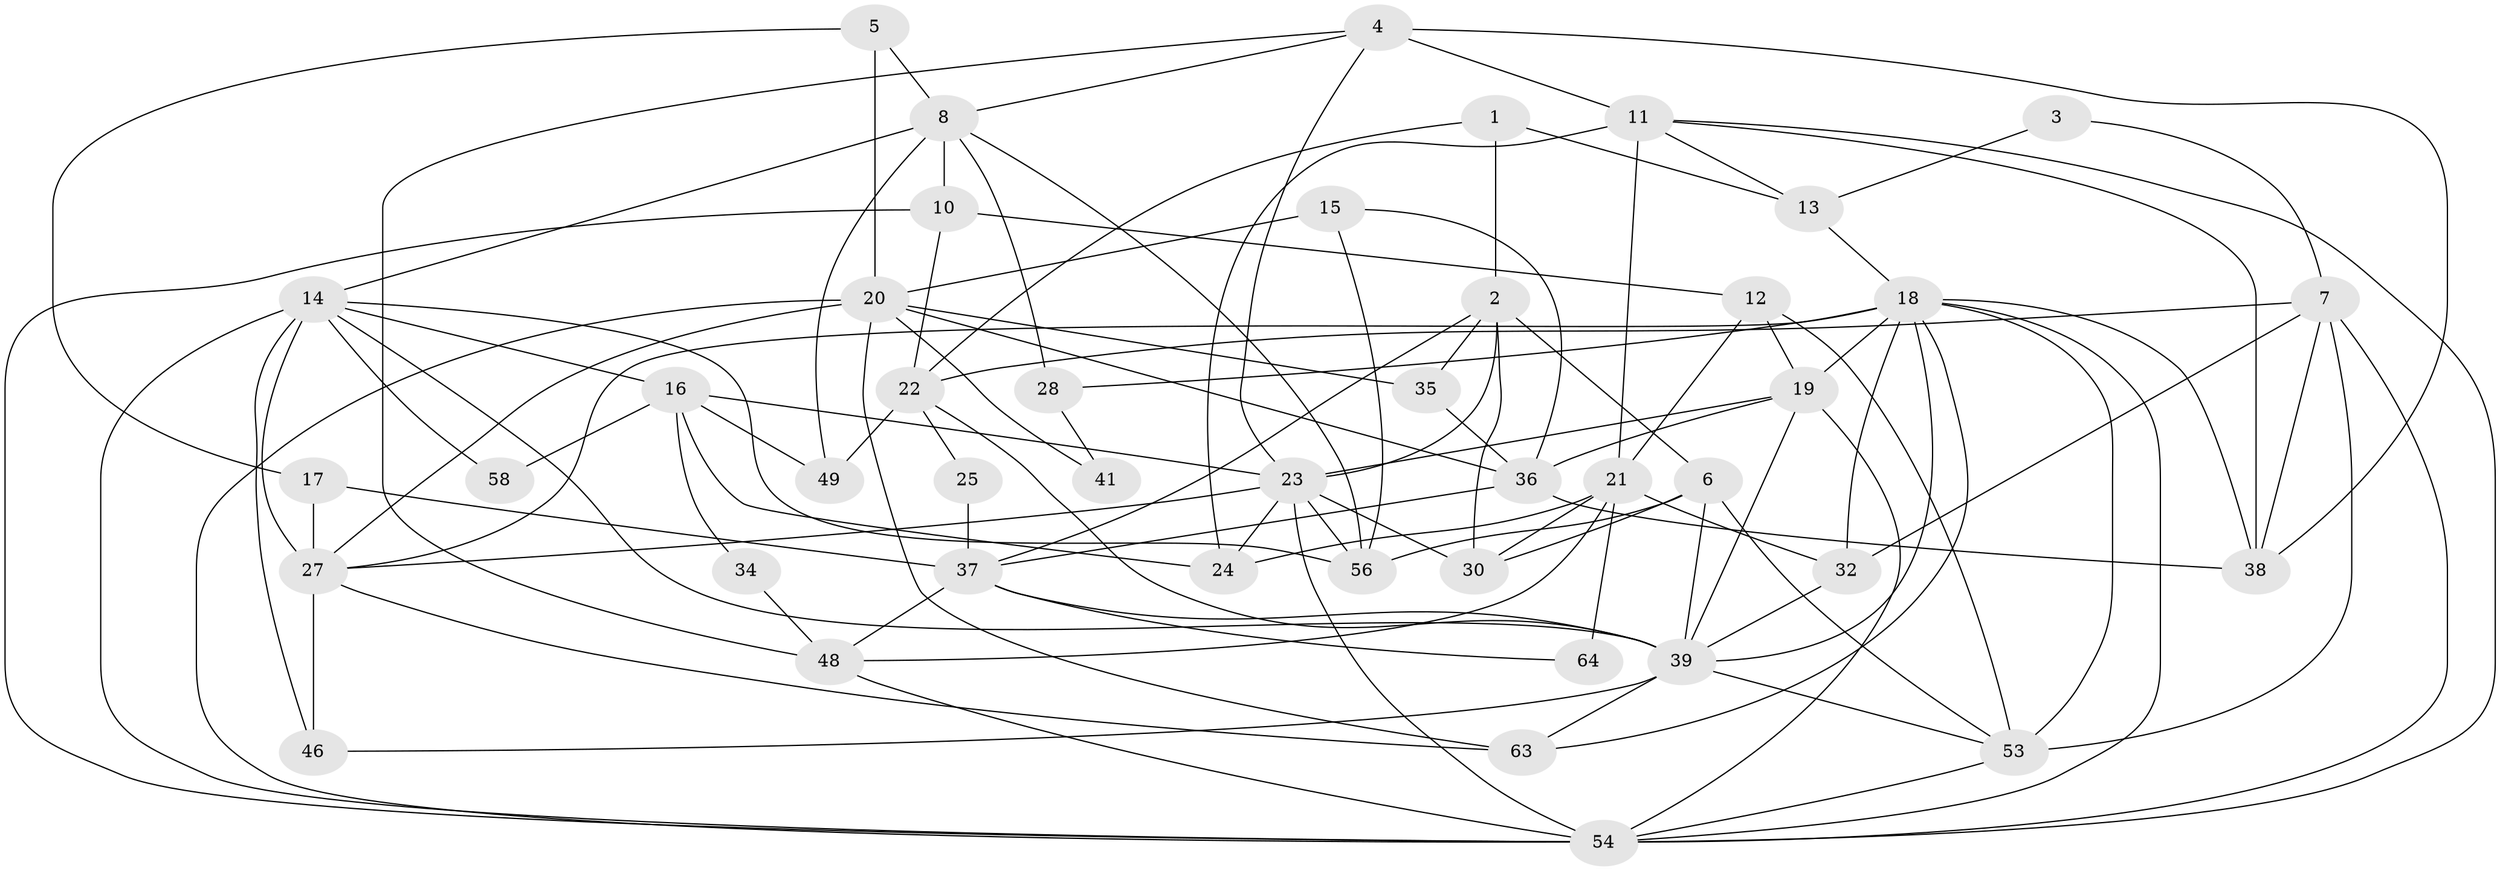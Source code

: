 // Generated by graph-tools (version 1.1) at 2025/52/02/27/25 19:52:04]
// undirected, 44 vertices, 110 edges
graph export_dot {
graph [start="1"]
  node [color=gray90,style=filled];
  1;
  2 [super="+9"];
  3;
  4 [super="+62"];
  5;
  6;
  7 [super="+51"];
  8 [super="+44"];
  10 [super="+33"];
  11 [super="+31"];
  12 [super="+60"];
  13 [super="+43"];
  14 [super="+29"];
  15;
  16 [super="+26"];
  17 [super="+45"];
  18 [super="+47"];
  19 [super="+55"];
  20 [super="+57"];
  21 [super="+42"];
  22 [super="+40"];
  23 [super="+61"];
  24;
  25;
  27 [super="+69"];
  28;
  30;
  32;
  34;
  35;
  36 [super="+67"];
  37 [super="+52"];
  38;
  39 [super="+50"];
  41;
  46;
  48 [super="+59"];
  49;
  53 [super="+68"];
  54 [super="+65"];
  56 [super="+66"];
  58;
  63;
  64;
  1 -- 2;
  1 -- 13;
  1 -- 22;
  2 -- 6;
  2 -- 37;
  2 -- 30;
  2 -- 35;
  2 -- 23;
  3 -- 13;
  3 -- 7;
  4 -- 8;
  4 -- 48;
  4 -- 11 [weight=2];
  4 -- 38;
  4 -- 23;
  5 -- 20;
  5 -- 8;
  5 -- 17;
  6 -- 56;
  6 -- 30;
  6 -- 39;
  6 -- 53;
  7 -- 32;
  7 -- 54;
  7 -- 53;
  7 -- 38;
  7 -- 22;
  8 -- 49;
  8 -- 10;
  8 -- 28;
  8 -- 56;
  8 -- 14;
  10 -- 22;
  10 -- 12;
  10 -- 54;
  11 -- 54;
  11 -- 21;
  11 -- 38;
  11 -- 24;
  11 -- 13;
  12 -- 21;
  12 -- 19;
  12 -- 53;
  13 -- 18;
  14 -- 46;
  14 -- 58;
  14 -- 56;
  14 -- 27;
  14 -- 39;
  14 -- 16;
  14 -- 54;
  15 -- 36;
  15 -- 56;
  15 -- 20;
  16 -- 23;
  16 -- 49;
  16 -- 34;
  16 -- 24;
  16 -- 58;
  17 -- 27;
  17 -- 37;
  18 -- 63;
  18 -- 28;
  18 -- 32;
  18 -- 53;
  18 -- 39;
  18 -- 19;
  18 -- 38;
  18 -- 54;
  18 -- 27;
  19 -- 36;
  19 -- 39;
  19 -- 54;
  19 -- 23;
  20 -- 54;
  20 -- 27;
  20 -- 63;
  20 -- 35;
  20 -- 36;
  20 -- 41;
  21 -- 30;
  21 -- 32;
  21 -- 64;
  21 -- 24;
  21 -- 48;
  22 -- 25;
  22 -- 39;
  22 -- 49;
  23 -- 54;
  23 -- 24;
  23 -- 56;
  23 -- 27;
  23 -- 30;
  25 -- 37;
  27 -- 46;
  27 -- 63;
  28 -- 41;
  32 -- 39;
  34 -- 48;
  35 -- 36;
  36 -- 38;
  36 -- 37;
  37 -- 48;
  37 -- 64;
  37 -- 39;
  39 -- 46;
  39 -- 53 [weight=2];
  39 -- 63;
  48 -- 54;
  53 -- 54;
}
